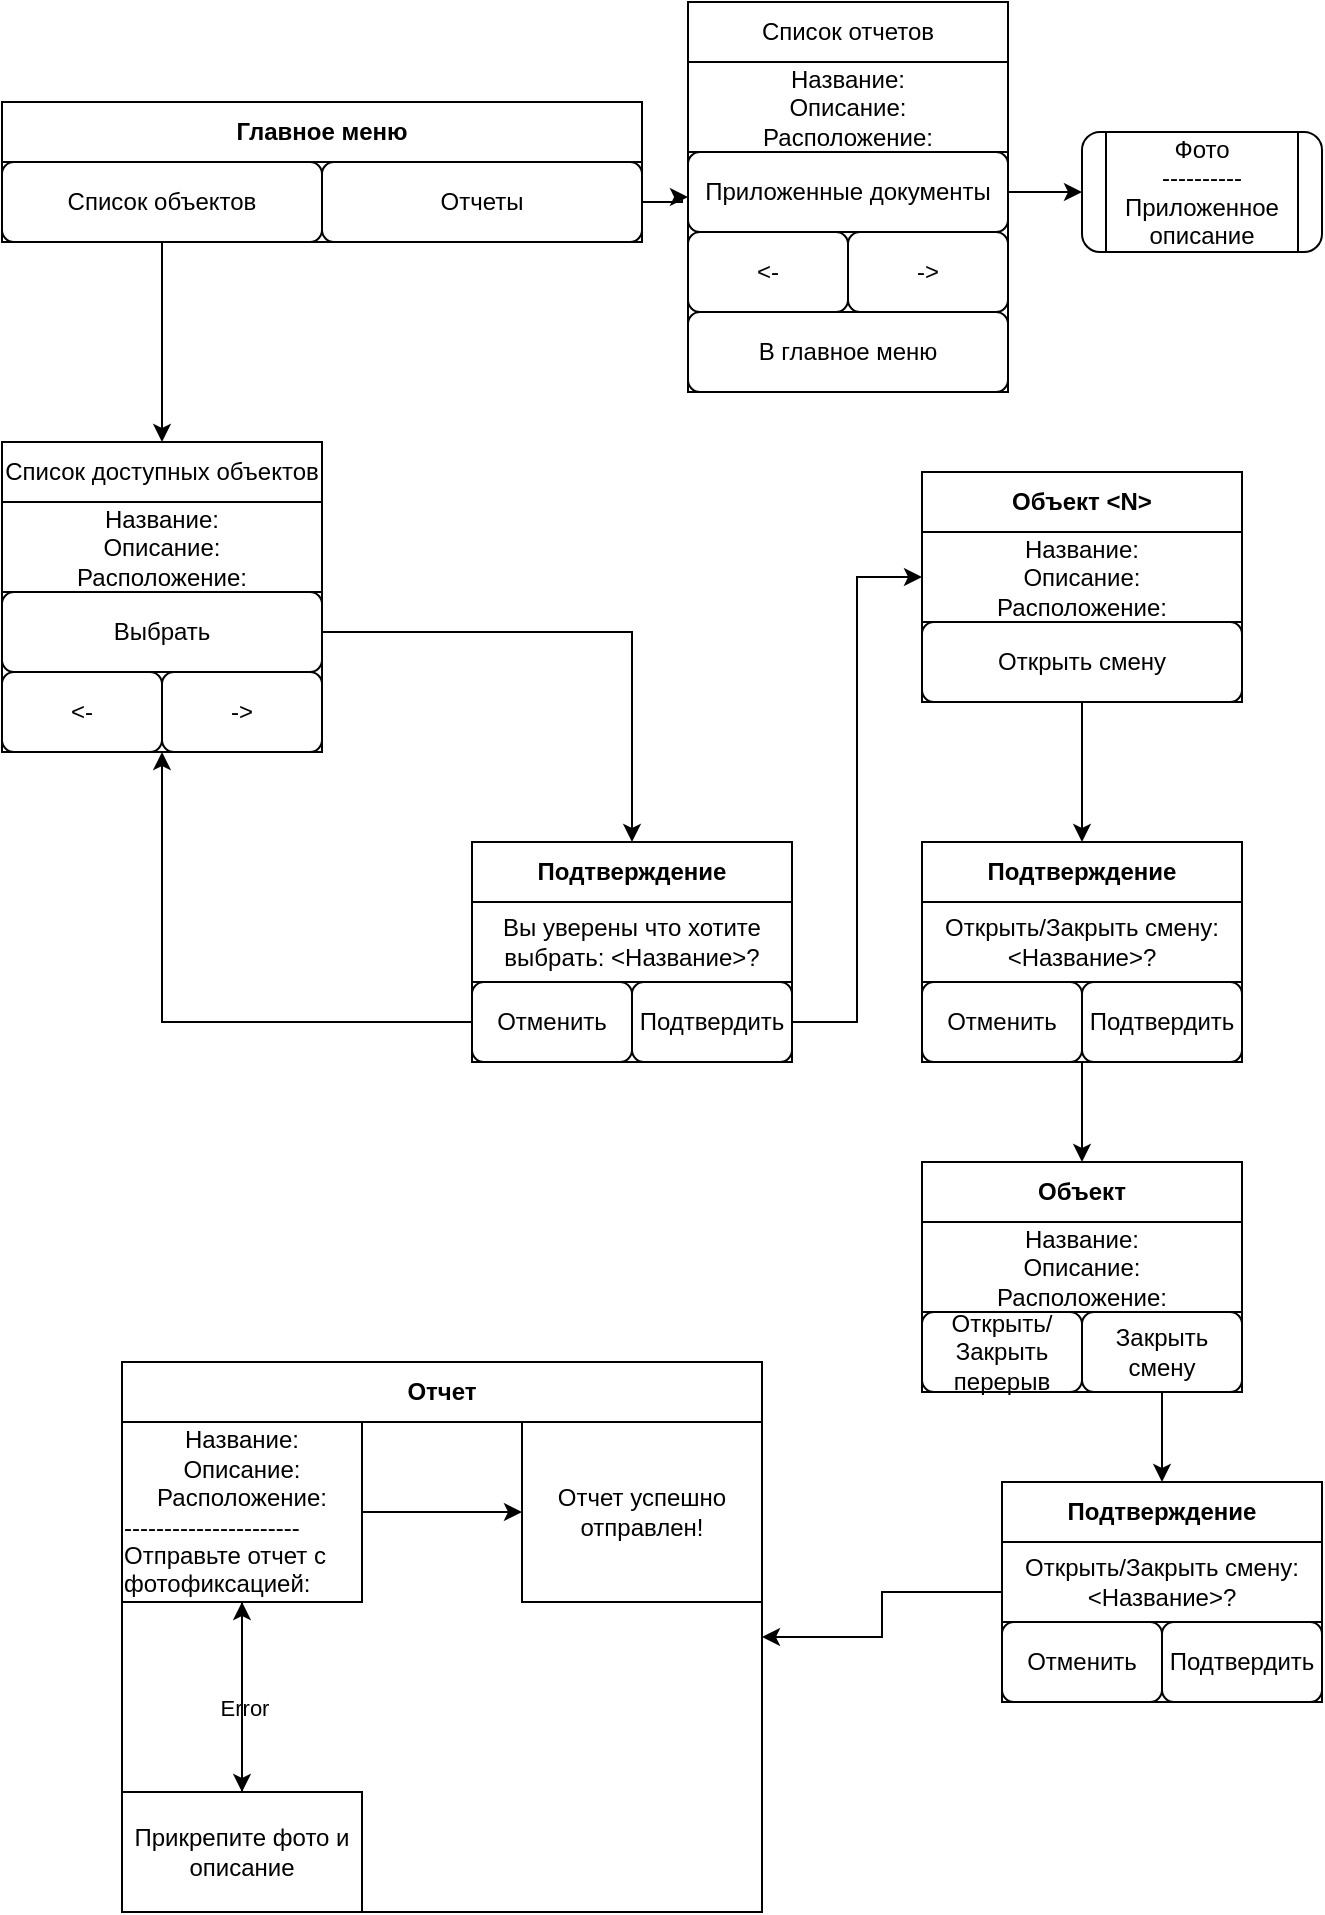 <mxfile version="24.2.3" type="github">
  <diagram id="0rKH31RH1gK04HkkCE-X" name="Page-1">
    <mxGraphModel dx="1434" dy="746" grid="1" gridSize="10" guides="1" tooltips="1" connect="1" arrows="1" fold="1" page="1" pageScale="1" pageWidth="850" pageHeight="1100" math="0" shadow="0">
      <root>
        <mxCell id="0" />
        <mxCell id="1" parent="0" />
        <mxCell id="HCMA_kpLhSBOT4i-iIWN-40" value="Главное меню" style="swimlane;whiteSpace=wrap;html=1;startSize=30;" parent="1" vertex="1">
          <mxGeometry y="80" width="320" height="70" as="geometry">
            <mxRectangle x="30" y="80" width="120" height="30" as="alternateBounds" />
          </mxGeometry>
        </mxCell>
        <mxCell id="HCMA_kpLhSBOT4i-iIWN-12" value="Список объектов" style="rounded=1;whiteSpace=wrap;html=1;" parent="HCMA_kpLhSBOT4i-iIWN-40" vertex="1">
          <mxGeometry y="30" width="160" height="40" as="geometry" />
        </mxCell>
        <mxCell id="HCMA_kpLhSBOT4i-iIWN-10" value="Отчеты&lt;span style=&quot;color: rgba(0, 0, 0, 0); font-family: monospace; font-size: 0px; text-align: start; text-wrap: nowrap;&quot;&gt;%3CmxGraphModel%3E%3Croot%3E%3CmxCell%20id%3D%220%22%2F%3E%3CmxCell%20id%3D%221%22%20parent%3D%220%22%2F%3E%3CmxCell%20id%3D%222%22%20value%3D%22%22%20style%3D%22endArrow%3Dnone%3Bhtml%3D1%3Brounded%3D0%3BexitX%3D0%3BexitY%3D0.75%3BexitDx%3D0%3BexitDy%3D0%3BentryX%3D1%3BentryY%3D0.75%3BentryDx%3D0%3BentryDy%3D0%3B%22%20edge%3D%221%22%20parent%3D%221%22%3E%3CmxGeometry%20width%3D%2250%22%20height%3D%2250%22%20relative%3D%221%22%20as%3D%22geometry%22%3E%3CmxPoint%20x%3D%22200%22%20y%3D%22540%22%20as%3D%22sourcePoint%22%2F%3E%3CmxPoint%20x%3D%22490%22%20y%3D%22540%22%20as%3D%22targetPoint%22%2F%3E%3C%2FmxGeometry%3E%3C%2FmxCell%3E%3C%2Froot%3E%3C%2FmxGraphModel%3E&lt;/span&gt;" style="rounded=1;whiteSpace=wrap;html=1;" parent="HCMA_kpLhSBOT4i-iIWN-40" vertex="1">
          <mxGeometry x="160" y="30" width="160" height="40" as="geometry" />
        </mxCell>
        <mxCell id="HCMA_kpLhSBOT4i-iIWN-56" value="Список доступных объектов" style="swimlane;fontStyle=0;childLayout=stackLayout;horizontal=1;startSize=30;horizontalStack=0;resizeParent=1;resizeParentMax=0;resizeLast=0;collapsible=1;marginBottom=0;whiteSpace=wrap;html=1;" parent="1" vertex="1">
          <mxGeometry y="250" width="160" height="155" as="geometry" />
        </mxCell>
        <mxCell id="HCMA_kpLhSBOT4i-iIWN-27" value="Название:&lt;div&gt;Описание:&lt;/div&gt;&lt;div&gt;Расположение:&lt;/div&gt;" style="rounded=0;whiteSpace=wrap;html=1;" parent="HCMA_kpLhSBOT4i-iIWN-56" vertex="1">
          <mxGeometry y="30" width="160" height="45" as="geometry" />
        </mxCell>
        <mxCell id="HCMA_kpLhSBOT4i-iIWN-29" value="Выбрать" style="rounded=1;whiteSpace=wrap;html=1;" parent="HCMA_kpLhSBOT4i-iIWN-56" vertex="1">
          <mxGeometry y="75" width="160" height="40" as="geometry" />
        </mxCell>
        <mxCell id="HCMA_kpLhSBOT4i-iIWN-135" value="" style="group" parent="HCMA_kpLhSBOT4i-iIWN-56" vertex="1" connectable="0">
          <mxGeometry y="115" width="160" height="40" as="geometry" />
        </mxCell>
        <mxCell id="HCMA_kpLhSBOT4i-iIWN-133" value="&amp;lt;-" style="rounded=1;whiteSpace=wrap;html=1;" parent="HCMA_kpLhSBOT4i-iIWN-135" vertex="1">
          <mxGeometry width="80" height="40" as="geometry" />
        </mxCell>
        <mxCell id="HCMA_kpLhSBOT4i-iIWN-134" value="-&amp;gt;" style="rounded=1;whiteSpace=wrap;html=1;" parent="HCMA_kpLhSBOT4i-iIWN-135" vertex="1">
          <mxGeometry x="80" width="80" height="40" as="geometry" />
        </mxCell>
        <mxCell id="HCMA_kpLhSBOT4i-iIWN-61" style="edgeStyle=orthogonalEdgeStyle;rounded=0;orthogonalLoop=1;jettySize=auto;html=1;entryX=0.5;entryY=0;entryDx=0;entryDy=0;" parent="1" source="HCMA_kpLhSBOT4i-iIWN-12" target="HCMA_kpLhSBOT4i-iIWN-56" edge="1">
          <mxGeometry relative="1" as="geometry" />
        </mxCell>
        <mxCell id="HCMA_kpLhSBOT4i-iIWN-67" value="Подтверждение" style="swimlane;whiteSpace=wrap;html=1;startSize=30;" parent="1" vertex="1">
          <mxGeometry x="235" y="450" width="160" height="110" as="geometry">
            <mxRectangle x="265" y="450" width="130" height="30" as="alternateBounds" />
          </mxGeometry>
        </mxCell>
        <mxCell id="HCMA_kpLhSBOT4i-iIWN-33" value="Вы уверены что хотите выбрать: &amp;lt;Название&amp;gt;?" style="whiteSpace=wrap;html=1;rounded=0;" parent="HCMA_kpLhSBOT4i-iIWN-67" vertex="1">
          <mxGeometry y="30" width="160" height="40" as="geometry" />
        </mxCell>
        <mxCell id="HCMA_kpLhSBOT4i-iIWN-36" value="Отменить" style="rounded=1;whiteSpace=wrap;html=1;" parent="HCMA_kpLhSBOT4i-iIWN-67" vertex="1">
          <mxGeometry y="70" width="80" height="40" as="geometry" />
        </mxCell>
        <mxCell id="HCMA_kpLhSBOT4i-iIWN-35" value="Подтвердить" style="rounded=1;whiteSpace=wrap;html=1;" parent="HCMA_kpLhSBOT4i-iIWN-67" vertex="1">
          <mxGeometry x="80" y="70" width="80" height="40" as="geometry" />
        </mxCell>
        <mxCell id="HCMA_kpLhSBOT4i-iIWN-71" style="edgeStyle=orthogonalEdgeStyle;rounded=0;orthogonalLoop=1;jettySize=auto;html=1;" parent="1" source="HCMA_kpLhSBOT4i-iIWN-36" target="HCMA_kpLhSBOT4i-iIWN-56" edge="1">
          <mxGeometry relative="1" as="geometry" />
        </mxCell>
        <mxCell id="HCMA_kpLhSBOT4i-iIWN-72" value="Объект &amp;lt;N&amp;gt;" style="swimlane;whiteSpace=wrap;html=1;startSize=30;" parent="1" vertex="1">
          <mxGeometry x="460" y="265" width="160" height="115" as="geometry">
            <mxRectangle x="490" y="265" width="80" height="30" as="alternateBounds" />
          </mxGeometry>
        </mxCell>
        <mxCell id="HCMA_kpLhSBOT4i-iIWN-73" value="Название:&lt;div&gt;Описание:&lt;/div&gt;&lt;div&gt;Расположение:&lt;/div&gt;" style="rounded=0;whiteSpace=wrap;html=1;" parent="HCMA_kpLhSBOT4i-iIWN-72" vertex="1">
          <mxGeometry y="30" width="160" height="45" as="geometry" />
        </mxCell>
        <mxCell id="HCMA_kpLhSBOT4i-iIWN-79" value="Открыть смену" style="rounded=1;whiteSpace=wrap;html=1;" parent="HCMA_kpLhSBOT4i-iIWN-72" vertex="1">
          <mxGeometry y="75" width="160" height="40" as="geometry" />
        </mxCell>
        <mxCell id="HCMA_kpLhSBOT4i-iIWN-88" style="edgeStyle=orthogonalEdgeStyle;rounded=0;orthogonalLoop=1;jettySize=auto;html=1;entryX=0.5;entryY=0;entryDx=0;entryDy=0;" parent="1" source="HCMA_kpLhSBOT4i-iIWN-80" target="HCMA_kpLhSBOT4i-iIWN-85" edge="1">
          <mxGeometry relative="1" as="geometry" />
        </mxCell>
        <mxCell id="HCMA_kpLhSBOT4i-iIWN-80" value="Подтверждение" style="swimlane;whiteSpace=wrap;html=1;startSize=30;" parent="1" vertex="1">
          <mxGeometry x="460" y="450" width="160" height="110" as="geometry">
            <mxRectangle x="490" y="450" width="130" height="30" as="alternateBounds" />
          </mxGeometry>
        </mxCell>
        <mxCell id="HCMA_kpLhSBOT4i-iIWN-81" value="Открыть/Закрыть смену: &amp;lt;Название&amp;gt;?" style="whiteSpace=wrap;html=1;rounded=0;" parent="HCMA_kpLhSBOT4i-iIWN-80" vertex="1">
          <mxGeometry y="30" width="160" height="40" as="geometry" />
        </mxCell>
        <mxCell id="HCMA_kpLhSBOT4i-iIWN-82" value="Отменить" style="rounded=1;whiteSpace=wrap;html=1;" parent="HCMA_kpLhSBOT4i-iIWN-80" vertex="1">
          <mxGeometry y="70" width="80" height="40" as="geometry" />
        </mxCell>
        <mxCell id="HCMA_kpLhSBOT4i-iIWN-83" value="Подтвердить" style="rounded=1;whiteSpace=wrap;html=1;" parent="HCMA_kpLhSBOT4i-iIWN-80" vertex="1">
          <mxGeometry x="80" y="70" width="80" height="40" as="geometry" />
        </mxCell>
        <mxCell id="HCMA_kpLhSBOT4i-iIWN-84" value="" style="edgeStyle=orthogonalEdgeStyle;rounded=0;orthogonalLoop=1;jettySize=auto;html=1;entryX=0.5;entryY=0;entryDx=0;entryDy=0;" parent="1" source="HCMA_kpLhSBOT4i-iIWN-79" target="HCMA_kpLhSBOT4i-iIWN-80" edge="1">
          <mxGeometry relative="1" as="geometry" />
        </mxCell>
        <mxCell id="HCMA_kpLhSBOT4i-iIWN-85" value="Объект" style="swimlane;whiteSpace=wrap;html=1;startSize=30;" parent="1" vertex="1">
          <mxGeometry x="460" y="610" width="160" height="115" as="geometry">
            <mxRectangle x="490" y="610" width="80" height="30" as="alternateBounds" />
          </mxGeometry>
        </mxCell>
        <mxCell id="HCMA_kpLhSBOT4i-iIWN-86" value="Название:&lt;div&gt;Описание:&lt;/div&gt;&lt;div&gt;Расположение:&lt;/div&gt;" style="rounded=0;whiteSpace=wrap;html=1;" parent="HCMA_kpLhSBOT4i-iIWN-85" vertex="1">
          <mxGeometry y="30" width="160" height="45" as="geometry" />
        </mxCell>
        <mxCell id="HCMA_kpLhSBOT4i-iIWN-87" value="Открыть/З&lt;span style=&quot;background-color: initial;&quot;&gt;акрыть перерыв&lt;/span&gt;" style="rounded=1;whiteSpace=wrap;html=1;" parent="HCMA_kpLhSBOT4i-iIWN-85" vertex="1">
          <mxGeometry y="75" width="80" height="40" as="geometry" />
        </mxCell>
        <mxCell id="HCMA_kpLhSBOT4i-iIWN-89" value="Закрыть смену" style="rounded=1;whiteSpace=wrap;html=1;" parent="HCMA_kpLhSBOT4i-iIWN-85" vertex="1">
          <mxGeometry x="80" y="75" width="80" height="40" as="geometry" />
        </mxCell>
        <mxCell id="HCMA_kpLhSBOT4i-iIWN-90" value="Отчет" style="swimlane;whiteSpace=wrap;html=1;startSize=30;" parent="1" vertex="1">
          <mxGeometry x="60" y="710" width="320" height="275" as="geometry">
            <mxRectangle x="90" y="710" width="80" height="30" as="alternateBounds" />
          </mxGeometry>
        </mxCell>
        <mxCell id="HCMA_kpLhSBOT4i-iIWN-96" value="" style="edgeStyle=orthogonalEdgeStyle;rounded=0;orthogonalLoop=1;jettySize=auto;html=1;" parent="HCMA_kpLhSBOT4i-iIWN-90" source="HCMA_kpLhSBOT4i-iIWN-91" target="HCMA_kpLhSBOT4i-iIWN-95" edge="1">
          <mxGeometry relative="1" as="geometry" />
        </mxCell>
        <mxCell id="HCMA_kpLhSBOT4i-iIWN-97" value="Error" style="edgeLabel;html=1;align=center;verticalAlign=middle;resizable=0;points=[];" parent="HCMA_kpLhSBOT4i-iIWN-96" vertex="1" connectable="0">
          <mxGeometry x="0.121" y="1" relative="1" as="geometry">
            <mxPoint as="offset" />
          </mxGeometry>
        </mxCell>
        <mxCell id="HCMA_kpLhSBOT4i-iIWN-99" value="" style="edgeStyle=orthogonalEdgeStyle;rounded=0;orthogonalLoop=1;jettySize=auto;html=1;" parent="HCMA_kpLhSBOT4i-iIWN-90" source="HCMA_kpLhSBOT4i-iIWN-91" target="HCMA_kpLhSBOT4i-iIWN-98" edge="1">
          <mxGeometry relative="1" as="geometry" />
        </mxCell>
        <mxCell id="HCMA_kpLhSBOT4i-iIWN-91" value="Название:&lt;div&gt;Описание:&lt;/div&gt;&lt;div&gt;Расположение:&lt;/div&gt;&lt;div style=&quot;text-align: left;&quot;&gt;----------------------&lt;/div&gt;&lt;div style=&quot;text-align: left;&quot;&gt;Отправьте отчет с фотофиксацией:&lt;/div&gt;" style="rounded=0;whiteSpace=wrap;html=1;" parent="HCMA_kpLhSBOT4i-iIWN-90" vertex="1">
          <mxGeometry y="30" width="120" height="90" as="geometry" />
        </mxCell>
        <mxCell id="HCMA_kpLhSBOT4i-iIWN-111" style="edgeStyle=orthogonalEdgeStyle;rounded=0;orthogonalLoop=1;jettySize=auto;html=1;" parent="HCMA_kpLhSBOT4i-iIWN-90" source="HCMA_kpLhSBOT4i-iIWN-95" target="HCMA_kpLhSBOT4i-iIWN-91" edge="1">
          <mxGeometry relative="1" as="geometry" />
        </mxCell>
        <mxCell id="HCMA_kpLhSBOT4i-iIWN-95" value="Прикрепите фото и описание" style="rounded=0;whiteSpace=wrap;html=1;" parent="HCMA_kpLhSBOT4i-iIWN-90" vertex="1">
          <mxGeometry y="215" width="120" height="60" as="geometry" />
        </mxCell>
        <mxCell id="HCMA_kpLhSBOT4i-iIWN-98" value="Отчет успешно отправлен!" style="whiteSpace=wrap;html=1;rounded=0;" parent="HCMA_kpLhSBOT4i-iIWN-90" vertex="1">
          <mxGeometry x="200" y="30" width="120" height="90" as="geometry" />
        </mxCell>
        <mxCell id="HCMA_kpLhSBOT4i-iIWN-117" style="edgeStyle=orthogonalEdgeStyle;rounded=0;orthogonalLoop=1;jettySize=auto;html=1;" parent="1" source="HCMA_kpLhSBOT4i-iIWN-101" target="HCMA_kpLhSBOT4i-iIWN-90" edge="1">
          <mxGeometry relative="1" as="geometry" />
        </mxCell>
        <mxCell id="HCMA_kpLhSBOT4i-iIWN-101" value="Подтверждение" style="swimlane;whiteSpace=wrap;html=1;startSize=30;" parent="1" vertex="1">
          <mxGeometry x="500" y="770" width="160" height="110" as="geometry">
            <mxRectangle x="490" y="450" width="130" height="30" as="alternateBounds" />
          </mxGeometry>
        </mxCell>
        <mxCell id="HCMA_kpLhSBOT4i-iIWN-102" value="Открыть/Закрыть смену: &amp;lt;Название&amp;gt;?" style="whiteSpace=wrap;html=1;rounded=0;" parent="HCMA_kpLhSBOT4i-iIWN-101" vertex="1">
          <mxGeometry y="30" width="160" height="40" as="geometry" />
        </mxCell>
        <mxCell id="HCMA_kpLhSBOT4i-iIWN-103" value="Отменить" style="rounded=1;whiteSpace=wrap;html=1;" parent="HCMA_kpLhSBOT4i-iIWN-101" vertex="1">
          <mxGeometry y="70" width="80" height="40" as="geometry" />
        </mxCell>
        <mxCell id="HCMA_kpLhSBOT4i-iIWN-104" value="Подтвердить" style="rounded=1;whiteSpace=wrap;html=1;" parent="HCMA_kpLhSBOT4i-iIWN-101" vertex="1">
          <mxGeometry x="80" y="70" width="80" height="40" as="geometry" />
        </mxCell>
        <mxCell id="HCMA_kpLhSBOT4i-iIWN-106" style="edgeStyle=orthogonalEdgeStyle;rounded=0;orthogonalLoop=1;jettySize=auto;html=1;entryX=0.5;entryY=0;entryDx=0;entryDy=0;" parent="1" source="HCMA_kpLhSBOT4i-iIWN-89" target="HCMA_kpLhSBOT4i-iIWN-101" edge="1">
          <mxGeometry relative="1" as="geometry" />
        </mxCell>
        <mxCell id="HCMA_kpLhSBOT4i-iIWN-108" style="edgeStyle=orthogonalEdgeStyle;rounded=0;orthogonalLoop=1;jettySize=auto;html=1;entryX=0;entryY=0.5;entryDx=0;entryDy=0;" parent="1" source="HCMA_kpLhSBOT4i-iIWN-35" target="HCMA_kpLhSBOT4i-iIWN-73" edge="1">
          <mxGeometry relative="1" as="geometry" />
        </mxCell>
        <mxCell id="HCMA_kpLhSBOT4i-iIWN-118" value="Список отчетов" style="swimlane;fontStyle=0;childLayout=stackLayout;horizontal=1;startSize=30;horizontalStack=0;resizeParent=1;resizeParentMax=0;resizeLast=0;collapsible=1;marginBottom=0;whiteSpace=wrap;html=1;" parent="1" vertex="1">
          <mxGeometry x="343" y="30" width="160" height="195" as="geometry">
            <mxRectangle x="425" y="50" width="130" height="30" as="alternateBounds" />
          </mxGeometry>
        </mxCell>
        <mxCell id="HCMA_kpLhSBOT4i-iIWN-126" value="Название:&lt;div&gt;Описание:&lt;/div&gt;&lt;div&gt;Расположение:&lt;/div&gt;" style="rounded=0;whiteSpace=wrap;html=1;" parent="HCMA_kpLhSBOT4i-iIWN-118" vertex="1">
          <mxGeometry y="30" width="160" height="45" as="geometry" />
        </mxCell>
        <mxCell id="HCMA_kpLhSBOT4i-iIWN-127" value="Приложенные документы" style="rounded=1;whiteSpace=wrap;html=1;" parent="HCMA_kpLhSBOT4i-iIWN-118" vertex="1">
          <mxGeometry y="75" width="160" height="40" as="geometry" />
        </mxCell>
        <mxCell id="HCMA_kpLhSBOT4i-iIWN-139" value="" style="group" parent="HCMA_kpLhSBOT4i-iIWN-118" vertex="1" connectable="0">
          <mxGeometry y="115" width="160" height="40" as="geometry" />
        </mxCell>
        <mxCell id="HCMA_kpLhSBOT4i-iIWN-140" value="&amp;lt;-" style="rounded=1;whiteSpace=wrap;html=1;" parent="HCMA_kpLhSBOT4i-iIWN-139" vertex="1">
          <mxGeometry width="80" height="40" as="geometry" />
        </mxCell>
        <mxCell id="HCMA_kpLhSBOT4i-iIWN-141" value="-&amp;gt;" style="rounded=1;whiteSpace=wrap;html=1;" parent="HCMA_kpLhSBOT4i-iIWN-139" vertex="1">
          <mxGeometry x="80" width="80" height="40" as="geometry" />
        </mxCell>
        <mxCell id="HCMA_kpLhSBOT4i-iIWN-130" value="В главное меню" style="rounded=1;whiteSpace=wrap;html=1;" parent="HCMA_kpLhSBOT4i-iIWN-118" vertex="1">
          <mxGeometry y="155" width="160" height="40" as="geometry" />
        </mxCell>
        <mxCell id="HCMA_kpLhSBOT4i-iIWN-124" style="edgeStyle=orthogonalEdgeStyle;rounded=0;orthogonalLoop=1;jettySize=auto;html=1;entryX=0;entryY=0.5;entryDx=0;entryDy=0;" parent="1" source="HCMA_kpLhSBOT4i-iIWN-10" target="HCMA_kpLhSBOT4i-iIWN-118" edge="1">
          <mxGeometry relative="1" as="geometry" />
        </mxCell>
        <mxCell id="HCMA_kpLhSBOT4i-iIWN-128" value="Фото&lt;div&gt;----------&lt;/div&gt;&lt;div&gt;Приложенное описание&lt;/div&gt;" style="shape=process;whiteSpace=wrap;html=1;backgroundOutline=1;rounded=1;" parent="1" vertex="1">
          <mxGeometry x="540" y="95" width="120" height="60" as="geometry" />
        </mxCell>
        <mxCell id="HCMA_kpLhSBOT4i-iIWN-146" style="edgeStyle=orthogonalEdgeStyle;rounded=0;orthogonalLoop=1;jettySize=auto;html=1;" parent="1" source="HCMA_kpLhSBOT4i-iIWN-127" target="HCMA_kpLhSBOT4i-iIWN-128" edge="1">
          <mxGeometry relative="1" as="geometry" />
        </mxCell>
        <mxCell id="U9AXKrG7fH3xZ--98gtg-1" style="edgeStyle=orthogonalEdgeStyle;rounded=0;orthogonalLoop=1;jettySize=auto;html=1;" parent="1" source="HCMA_kpLhSBOT4i-iIWN-29" target="HCMA_kpLhSBOT4i-iIWN-67" edge="1">
          <mxGeometry relative="1" as="geometry" />
        </mxCell>
      </root>
    </mxGraphModel>
  </diagram>
</mxfile>
